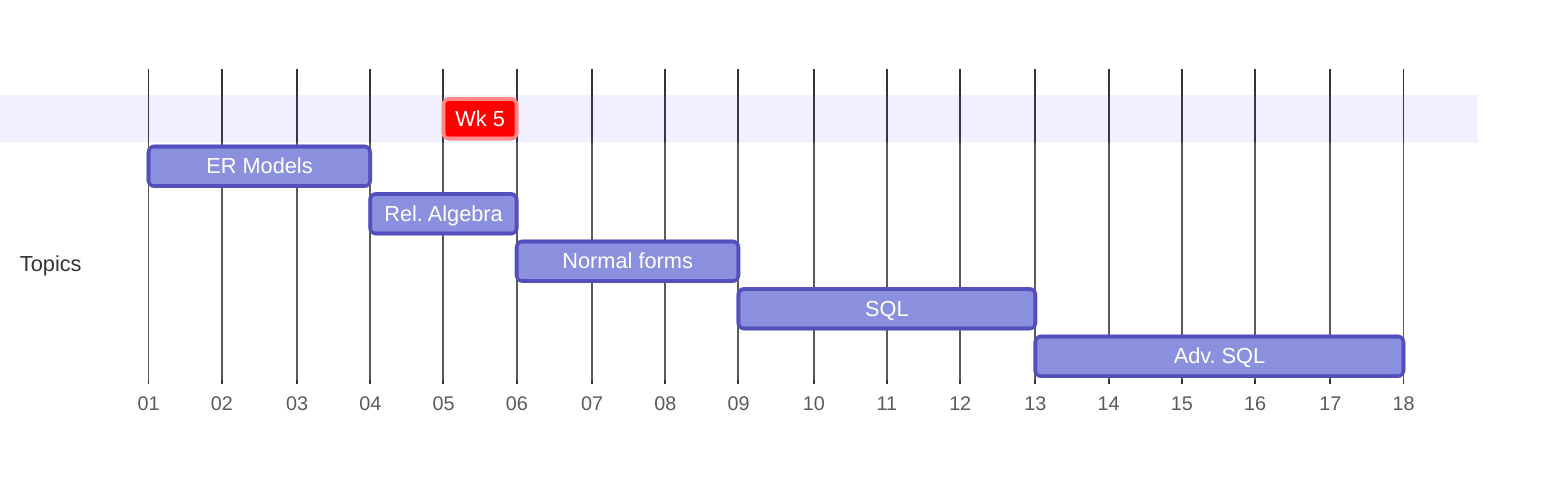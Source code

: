 gantt
        dateFormat  M/DD/YYYY
        axisFormat  %W

        section    
        Wk 5 : crit, weekblock, 2/4/2024, 1w

        section Topics
        ER Models : m1, 1/7/2024, 3w
        Rel. Algebra: m4, after m1, 2w
        Normal forms: m5, after m4, 3w
        SQL : m6, after m5, 4w
        Adv. SQL: m7, after m6, 5w